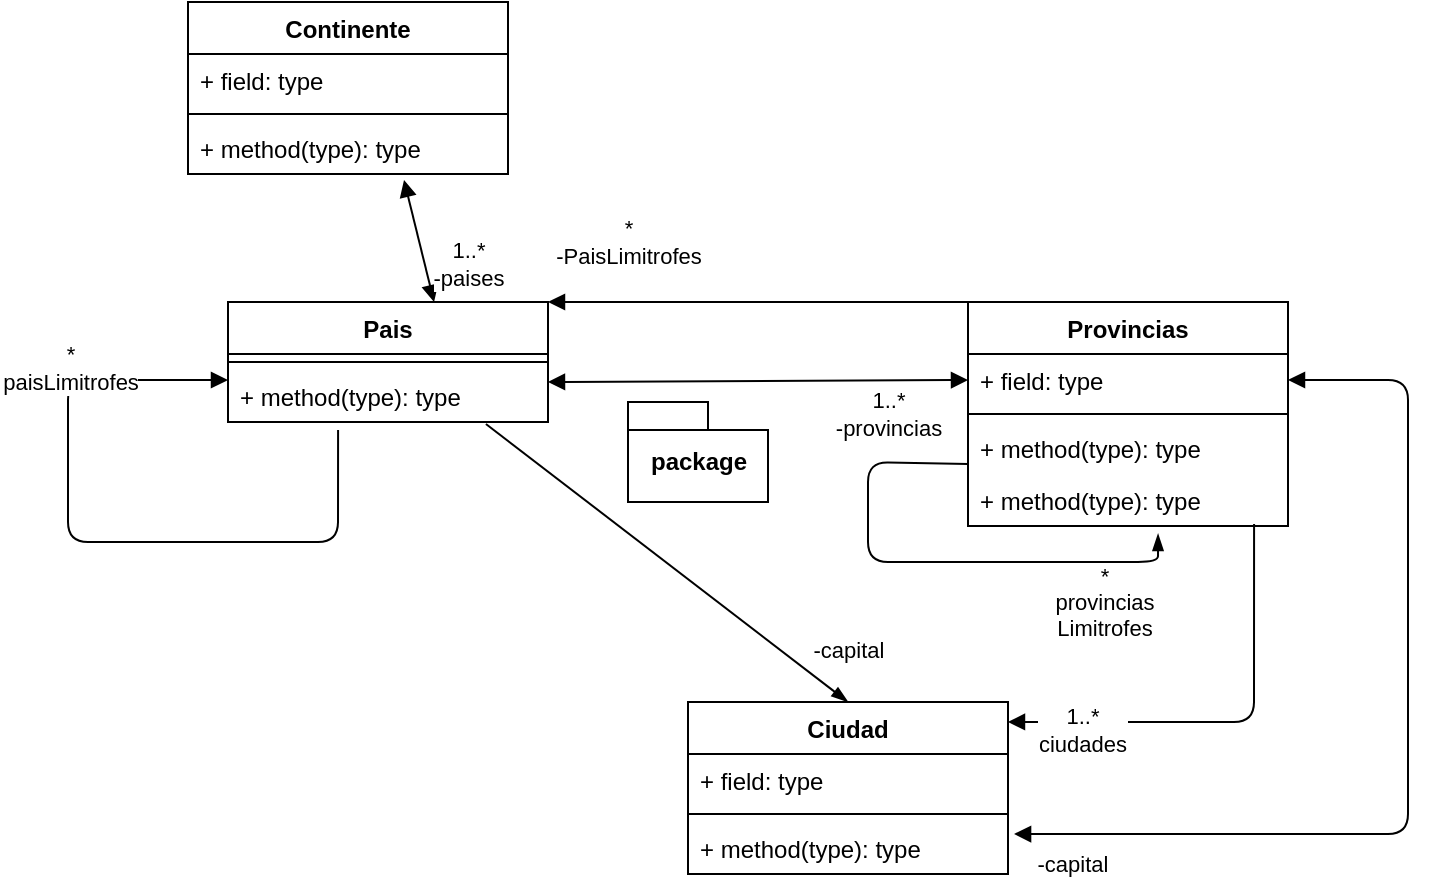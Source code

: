 <mxfile version="14.1.8" type="device"><diagram id="fszWTKWWCYRp7nvnE4ke" name="Página-1"><mxGraphModel dx="472" dy="318" grid="1" gridSize="10" guides="1" tooltips="1" connect="1" arrows="1" fold="1" page="1" pageScale="1" pageWidth="827" pageHeight="1169" math="0" shadow="0"><root><mxCell id="0"/><mxCell id="1" parent="0"/><mxCell id="O8hV2Rn0Xon2hWgL_6uy-27" value="Pais&#10;" style="swimlane;fontStyle=1;align=center;verticalAlign=top;childLayout=stackLayout;horizontal=1;startSize=26;horizontalStack=0;resizeParent=1;resizeParentMax=0;resizeLast=0;collapsible=1;marginBottom=0;" vertex="1" parent="1"><mxGeometry x="170" y="220" width="160" height="60" as="geometry"/></mxCell><mxCell id="O8hV2Rn0Xon2hWgL_6uy-29" value="" style="line;strokeWidth=1;fillColor=none;align=left;verticalAlign=middle;spacingTop=-1;spacingLeft=3;spacingRight=3;rotatable=0;labelPosition=right;points=[];portConstraint=eastwest;" vertex="1" parent="O8hV2Rn0Xon2hWgL_6uy-27"><mxGeometry y="26" width="160" height="8" as="geometry"/></mxCell><mxCell id="O8hV2Rn0Xon2hWgL_6uy-30" value="+ method(type): type" style="text;strokeColor=none;fillColor=none;align=left;verticalAlign=top;spacingLeft=4;spacingRight=4;overflow=hidden;rotatable=0;points=[[0,0.5],[1,0.5]];portConstraint=eastwest;" vertex="1" parent="O8hV2Rn0Xon2hWgL_6uy-27"><mxGeometry y="34" width="160" height="26" as="geometry"/></mxCell><mxCell id="O8hV2Rn0Xon2hWgL_6uy-49" value="" style="endArrow=none;startArrow=block;endFill=0;startFill=1;html=1;exitX=0;exitY=0.5;exitDx=0;exitDy=0;entryX=0.344;entryY=1.154;entryDx=0;entryDy=0;entryPerimeter=0;" edge="1" parent="O8hV2Rn0Xon2hWgL_6uy-27" target="O8hV2Rn0Xon2hWgL_6uy-30"><mxGeometry width="160" relative="1" as="geometry"><mxPoint y="39" as="sourcePoint"/><mxPoint x="320" y="30" as="targetPoint"/><Array as="points"><mxPoint x="-80" y="39"/><mxPoint x="-80" y="120"/><mxPoint x="55" y="120"/></Array></mxGeometry></mxCell><mxCell id="O8hV2Rn0Xon2hWgL_6uy-50" value="*&lt;br&gt;paisLimitrofes&lt;br&gt;" style="edgeLabel;html=1;align=center;verticalAlign=middle;resizable=0;points=[];" vertex="1" connectable="0" parent="O8hV2Rn0Xon2hWgL_6uy-49"><mxGeometry x="-0.801" y="-2" relative="1" as="geometry"><mxPoint x="-44.64" y="-4.07" as="offset"/></mxGeometry></mxCell><mxCell id="O8hV2Rn0Xon2hWgL_6uy-31" value="Provincias&#10;" style="swimlane;fontStyle=1;align=center;verticalAlign=top;childLayout=stackLayout;horizontal=1;startSize=26;horizontalStack=0;resizeParent=1;resizeParentMax=0;resizeLast=0;collapsible=1;marginBottom=0;" vertex="1" parent="1"><mxGeometry x="540" y="220" width="160" height="112" as="geometry"/></mxCell><mxCell id="O8hV2Rn0Xon2hWgL_6uy-32" value="+ field: type" style="text;strokeColor=none;fillColor=none;align=left;verticalAlign=top;spacingLeft=4;spacingRight=4;overflow=hidden;rotatable=0;points=[[0,0.5],[1,0.5]];portConstraint=eastwest;" vertex="1" parent="O8hV2Rn0Xon2hWgL_6uy-31"><mxGeometry y="26" width="160" height="26" as="geometry"/></mxCell><mxCell id="O8hV2Rn0Xon2hWgL_6uy-33" value="" style="line;strokeWidth=1;fillColor=none;align=left;verticalAlign=middle;spacingTop=-1;spacingLeft=3;spacingRight=3;rotatable=0;labelPosition=right;points=[];portConstraint=eastwest;" vertex="1" parent="O8hV2Rn0Xon2hWgL_6uy-31"><mxGeometry y="52" width="160" height="8" as="geometry"/></mxCell><mxCell id="O8hV2Rn0Xon2hWgL_6uy-55" value="+ method(type): type" style="text;strokeColor=none;fillColor=none;align=left;verticalAlign=top;spacingLeft=4;spacingRight=4;overflow=hidden;rotatable=0;points=[[0,0.5],[1,0.5]];portConstraint=eastwest;" vertex="1" parent="O8hV2Rn0Xon2hWgL_6uy-31"><mxGeometry y="60" width="160" height="26" as="geometry"/></mxCell><mxCell id="O8hV2Rn0Xon2hWgL_6uy-34" value="+ method(type): type" style="text;strokeColor=none;fillColor=none;align=left;verticalAlign=top;spacingLeft=4;spacingRight=4;overflow=hidden;rotatable=0;points=[[0,0.5],[1,0.5]];portConstraint=eastwest;" vertex="1" parent="O8hV2Rn0Xon2hWgL_6uy-31"><mxGeometry y="86" width="160" height="26" as="geometry"/></mxCell><mxCell id="O8hV2Rn0Xon2hWgL_6uy-51" value="" style="endArrow=none;startArrow=blockThin;endFill=0;startFill=1;html=1;entryX=0;entryY=0.808;entryDx=0;entryDy=0;entryPerimeter=0;exitX=0.594;exitY=1.154;exitDx=0;exitDy=0;exitPerimeter=0;" edge="1" parent="O8hV2Rn0Xon2hWgL_6uy-31" source="O8hV2Rn0Xon2hWgL_6uy-34" target="O8hV2Rn0Xon2hWgL_6uy-55"><mxGeometry width="160" relative="1" as="geometry"><mxPoint x="-210" y="60" as="sourcePoint"/><mxPoint x="-50" y="60" as="targetPoint"/><Array as="points"><mxPoint x="95" y="130"/><mxPoint x="-50" y="130"/><mxPoint x="-50" y="80"/></Array></mxGeometry></mxCell><mxCell id="O8hV2Rn0Xon2hWgL_6uy-52" value="*&lt;br&gt;provincias&lt;br&gt;Limitrofes" style="edgeLabel;html=1;align=center;verticalAlign=middle;resizable=0;points=[];" vertex="1" connectable="0" parent="O8hV2Rn0Xon2hWgL_6uy-51"><mxGeometry x="-0.768" y="3" relative="1" as="geometry"><mxPoint x="-10.75" y="17.06" as="offset"/></mxGeometry></mxCell><mxCell id="O8hV2Rn0Xon2hWgL_6uy-35" value="Ciudad&#10;" style="swimlane;fontStyle=1;align=center;verticalAlign=top;childLayout=stackLayout;horizontal=1;startSize=26;horizontalStack=0;resizeParent=1;resizeParentMax=0;resizeLast=0;collapsible=1;marginBottom=0;" vertex="1" parent="1"><mxGeometry x="400" y="420" width="160" height="86" as="geometry"/></mxCell><mxCell id="O8hV2Rn0Xon2hWgL_6uy-36" value="+ field: type" style="text;strokeColor=none;fillColor=none;align=left;verticalAlign=top;spacingLeft=4;spacingRight=4;overflow=hidden;rotatable=0;points=[[0,0.5],[1,0.5]];portConstraint=eastwest;" vertex="1" parent="O8hV2Rn0Xon2hWgL_6uy-35"><mxGeometry y="26" width="160" height="26" as="geometry"/></mxCell><mxCell id="O8hV2Rn0Xon2hWgL_6uy-37" value="" style="line;strokeWidth=1;fillColor=none;align=left;verticalAlign=middle;spacingTop=-1;spacingLeft=3;spacingRight=3;rotatable=0;labelPosition=right;points=[];portConstraint=eastwest;" vertex="1" parent="O8hV2Rn0Xon2hWgL_6uy-35"><mxGeometry y="52" width="160" height="8" as="geometry"/></mxCell><mxCell id="O8hV2Rn0Xon2hWgL_6uy-38" value="+ method(type): type" style="text;strokeColor=none;fillColor=none;align=left;verticalAlign=top;spacingLeft=4;spacingRight=4;overflow=hidden;rotatable=0;points=[[0,0.5],[1,0.5]];portConstraint=eastwest;" vertex="1" parent="O8hV2Rn0Xon2hWgL_6uy-35"><mxGeometry y="60" width="160" height="26" as="geometry"/></mxCell><mxCell id="O8hV2Rn0Xon2hWgL_6uy-39" value="" style="endArrow=block;startArrow=block;endFill=1;startFill=1;html=1;entryX=0;entryY=0.5;entryDx=0;entryDy=0;" edge="1" parent="1" target="O8hV2Rn0Xon2hWgL_6uy-32"><mxGeometry width="160" relative="1" as="geometry"><mxPoint x="330" y="260" as="sourcePoint"/><mxPoint x="490" y="260" as="targetPoint"/></mxGeometry></mxCell><mxCell id="O8hV2Rn0Xon2hWgL_6uy-40" value="1..*&lt;br&gt;-provincias" style="edgeLabel;html=1;align=center;verticalAlign=middle;resizable=0;points=[];" vertex="1" connectable="0" parent="O8hV2Rn0Xon2hWgL_6uy-39"><mxGeometry x="0.886" y="2" relative="1" as="geometry"><mxPoint x="-27.99" y="18.94" as="offset"/></mxGeometry></mxCell><mxCell id="O8hV2Rn0Xon2hWgL_6uy-41" value="" style="endArrow=blockThin;startArrow=none;endFill=1;startFill=0;html=1;entryX=0.5;entryY=0;entryDx=0;entryDy=0;exitX=0.806;exitY=1.038;exitDx=0;exitDy=0;exitPerimeter=0;" edge="1" parent="1" source="O8hV2Rn0Xon2hWgL_6uy-30" target="O8hV2Rn0Xon2hWgL_6uy-35"><mxGeometry width="160" relative="1" as="geometry"><mxPoint x="330" y="250" as="sourcePoint"/><mxPoint x="490" y="250" as="targetPoint"/></mxGeometry></mxCell><mxCell id="O8hV2Rn0Xon2hWgL_6uy-42" value="&lt;br&gt;-capital" style="edgeLabel;html=1;align=center;verticalAlign=middle;resizable=0;points=[];" vertex="1" connectable="0" parent="O8hV2Rn0Xon2hWgL_6uy-41"><mxGeometry x="0.771" y="1" relative="1" as="geometry"><mxPoint x="20.18" y="-16.22" as="offset"/></mxGeometry></mxCell><mxCell id="O8hV2Rn0Xon2hWgL_6uy-43" value="Continente&#10;" style="swimlane;fontStyle=1;align=center;verticalAlign=top;childLayout=stackLayout;horizontal=1;startSize=26;horizontalStack=0;resizeParent=1;resizeParentMax=0;resizeLast=0;collapsible=1;marginBottom=0;" vertex="1" parent="1"><mxGeometry x="150" y="70" width="160" height="86" as="geometry"/></mxCell><mxCell id="O8hV2Rn0Xon2hWgL_6uy-44" value="+ field: type" style="text;strokeColor=none;fillColor=none;align=left;verticalAlign=top;spacingLeft=4;spacingRight=4;overflow=hidden;rotatable=0;points=[[0,0.5],[1,0.5]];portConstraint=eastwest;" vertex="1" parent="O8hV2Rn0Xon2hWgL_6uy-43"><mxGeometry y="26" width="160" height="26" as="geometry"/></mxCell><mxCell id="O8hV2Rn0Xon2hWgL_6uy-45" value="" style="line;strokeWidth=1;fillColor=none;align=left;verticalAlign=middle;spacingTop=-1;spacingLeft=3;spacingRight=3;rotatable=0;labelPosition=right;points=[];portConstraint=eastwest;" vertex="1" parent="O8hV2Rn0Xon2hWgL_6uy-43"><mxGeometry y="52" width="160" height="8" as="geometry"/></mxCell><mxCell id="O8hV2Rn0Xon2hWgL_6uy-46" value="+ method(type): type" style="text;strokeColor=none;fillColor=none;align=left;verticalAlign=top;spacingLeft=4;spacingRight=4;overflow=hidden;rotatable=0;points=[[0,0.5],[1,0.5]];portConstraint=eastwest;" vertex="1" parent="O8hV2Rn0Xon2hWgL_6uy-43"><mxGeometry y="60" width="160" height="26" as="geometry"/></mxCell><mxCell id="O8hV2Rn0Xon2hWgL_6uy-47" value="" style="endArrow=block;startArrow=block;endFill=1;startFill=1;html=1;exitX=0.675;exitY=1.115;exitDx=0;exitDy=0;exitPerimeter=0;entryX=0.644;entryY=0;entryDx=0;entryDy=0;entryPerimeter=0;" edge="1" parent="1" source="O8hV2Rn0Xon2hWgL_6uy-46" target="O8hV2Rn0Xon2hWgL_6uy-27"><mxGeometry width="160" relative="1" as="geometry"><mxPoint x="330" y="250" as="sourcePoint"/><mxPoint x="490" y="250" as="targetPoint"/></mxGeometry></mxCell><mxCell id="O8hV2Rn0Xon2hWgL_6uy-48" value="1..*&lt;br&gt;-paises" style="edgeLabel;html=1;align=center;verticalAlign=middle;resizable=0;points=[];" vertex="1" connectable="0" parent="O8hV2Rn0Xon2hWgL_6uy-47"><mxGeometry x="0.39" y="2" relative="1" as="geometry"><mxPoint x="19.53" as="offset"/></mxGeometry></mxCell><mxCell id="O8hV2Rn0Xon2hWgL_6uy-53" value="" style="endArrow=none;startArrow=block;endFill=0;startFill=1;html=1;entryX=0;entryY=0;entryDx=0;entryDy=0;exitX=1;exitY=0;exitDx=0;exitDy=0;" edge="1" parent="1" source="O8hV2Rn0Xon2hWgL_6uy-27" target="O8hV2Rn0Xon2hWgL_6uy-31"><mxGeometry width="160" relative="1" as="geometry"><mxPoint x="330" y="270" as="sourcePoint"/><mxPoint x="490" y="270" as="targetPoint"/></mxGeometry></mxCell><mxCell id="O8hV2Rn0Xon2hWgL_6uy-54" value="*&lt;br&gt;-PaisLimitrofes" style="edgeLabel;html=1;align=center;verticalAlign=middle;resizable=0;points=[];" vertex="1" connectable="0" parent="O8hV2Rn0Xon2hWgL_6uy-53"><mxGeometry x="-0.771" y="-1" relative="1" as="geometry"><mxPoint x="16" y="-31" as="offset"/></mxGeometry></mxCell><mxCell id="O8hV2Rn0Xon2hWgL_6uy-56" value="" style="endArrow=none;startArrow=block;endFill=0;startFill=1;html=1;entryX=0.894;entryY=0.962;entryDx=0;entryDy=0;entryPerimeter=0;exitX=1;exitY=0.116;exitDx=0;exitDy=0;exitPerimeter=0;" edge="1" parent="1" source="O8hV2Rn0Xon2hWgL_6uy-35" target="O8hV2Rn0Xon2hWgL_6uy-34"><mxGeometry width="160" relative="1" as="geometry"><mxPoint x="330" y="260" as="sourcePoint"/><mxPoint x="490" y="260" as="targetPoint"/><Array as="points"><mxPoint x="683" y="430"/></Array></mxGeometry></mxCell><mxCell id="O8hV2Rn0Xon2hWgL_6uy-57" value="1..*&lt;br&gt;ciudades" style="edgeLabel;html=1;align=center;verticalAlign=middle;resizable=0;points=[];" vertex="1" connectable="0" parent="O8hV2Rn0Xon2hWgL_6uy-56"><mxGeometry x="-0.662" y="-4" relative="1" as="geometry"><mxPoint x="-1" as="offset"/></mxGeometry></mxCell><mxCell id="O8hV2Rn0Xon2hWgL_6uy-58" value="" style="endArrow=block;startArrow=block;endFill=1;startFill=1;html=1;entryX=1;entryY=0.5;entryDx=0;entryDy=0;exitX=1.019;exitY=0.231;exitDx=0;exitDy=0;exitPerimeter=0;" edge="1" parent="1" source="O8hV2Rn0Xon2hWgL_6uy-38" target="O8hV2Rn0Xon2hWgL_6uy-32"><mxGeometry width="160" relative="1" as="geometry"><mxPoint x="330" y="250" as="sourcePoint"/><mxPoint x="490" y="250" as="targetPoint"/><Array as="points"><mxPoint x="760" y="486"/><mxPoint x="760" y="259"/></Array></mxGeometry></mxCell><mxCell id="O8hV2Rn0Xon2hWgL_6uy-59" value="-capital" style="edgeLabel;html=1;align=center;verticalAlign=middle;resizable=0;points=[];" vertex="1" connectable="0" parent="O8hV2Rn0Xon2hWgL_6uy-58"><mxGeometry x="-0.952" y="-1" relative="1" as="geometry"><mxPoint x="16.91" y="13.81" as="offset"/></mxGeometry></mxCell><mxCell id="O8hV2Rn0Xon2hWgL_6uy-60" value="package" style="shape=folder;fontStyle=1;spacingTop=10;tabWidth=40;tabHeight=14;tabPosition=left;html=1;" vertex="1" parent="1"><mxGeometry x="370" y="270" width="70" height="50" as="geometry"/></mxCell></root></mxGraphModel></diagram></mxfile>